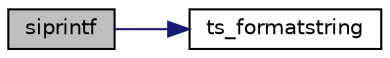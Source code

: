 digraph "siprintf"
{
  edge [fontname="Helvetica",fontsize="10",labelfontname="Helvetica",labelfontsize="10"];
  node [fontname="Helvetica",fontsize="10",shape=record];
  rankdir="LR";
  Node16 [label="siprintf",height=0.2,width=0.4,color="black", fillcolor="grey75", style="filled", fontcolor="black"];
  Node16 -> Node17 [color="midnightblue",fontsize="10",style="solid",fontname="Helvetica"];
  Node17 [label="ts_formatstring",height=0.2,width=0.4,color="black", fillcolor="white", style="filled",URL="$tiny__printf_8c.html#a2ad0dde0523459a3606aa5f7d7d8af6a"];
}
